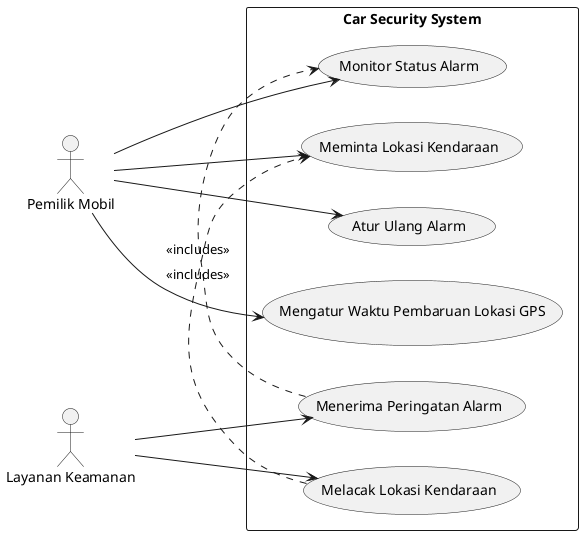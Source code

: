 @startuml
left to right direction

actor CarOwner as "Pemilik Mobil"
actor SecurityService as "Layanan Keamanan"

rectangle "Car Security System" {
  usecase "Monitor Status Alarm" as UC1
  usecase "Atur Ulang Alarm"          as UC2
  usecase "Meminta Lokasi Kendaraan"    as UC3
  usecase "Mengatur Waktu Pembaruan Lokasi GPS" as UC4
  usecase "Menerima Peringatan Alarm" as UC5
  usecase "Melacak Lokasi Kendaraan" as UC6
}

CarOwner       --> UC1
CarOwner       --> UC2
CarOwner       --> UC3
CarOwner       --> UC4

SecurityService --> UC5
SecurityService --> UC6

UC5 .> UC1 : <<includes>>
UC6 .> UC3 : <<includes>>
@enduml